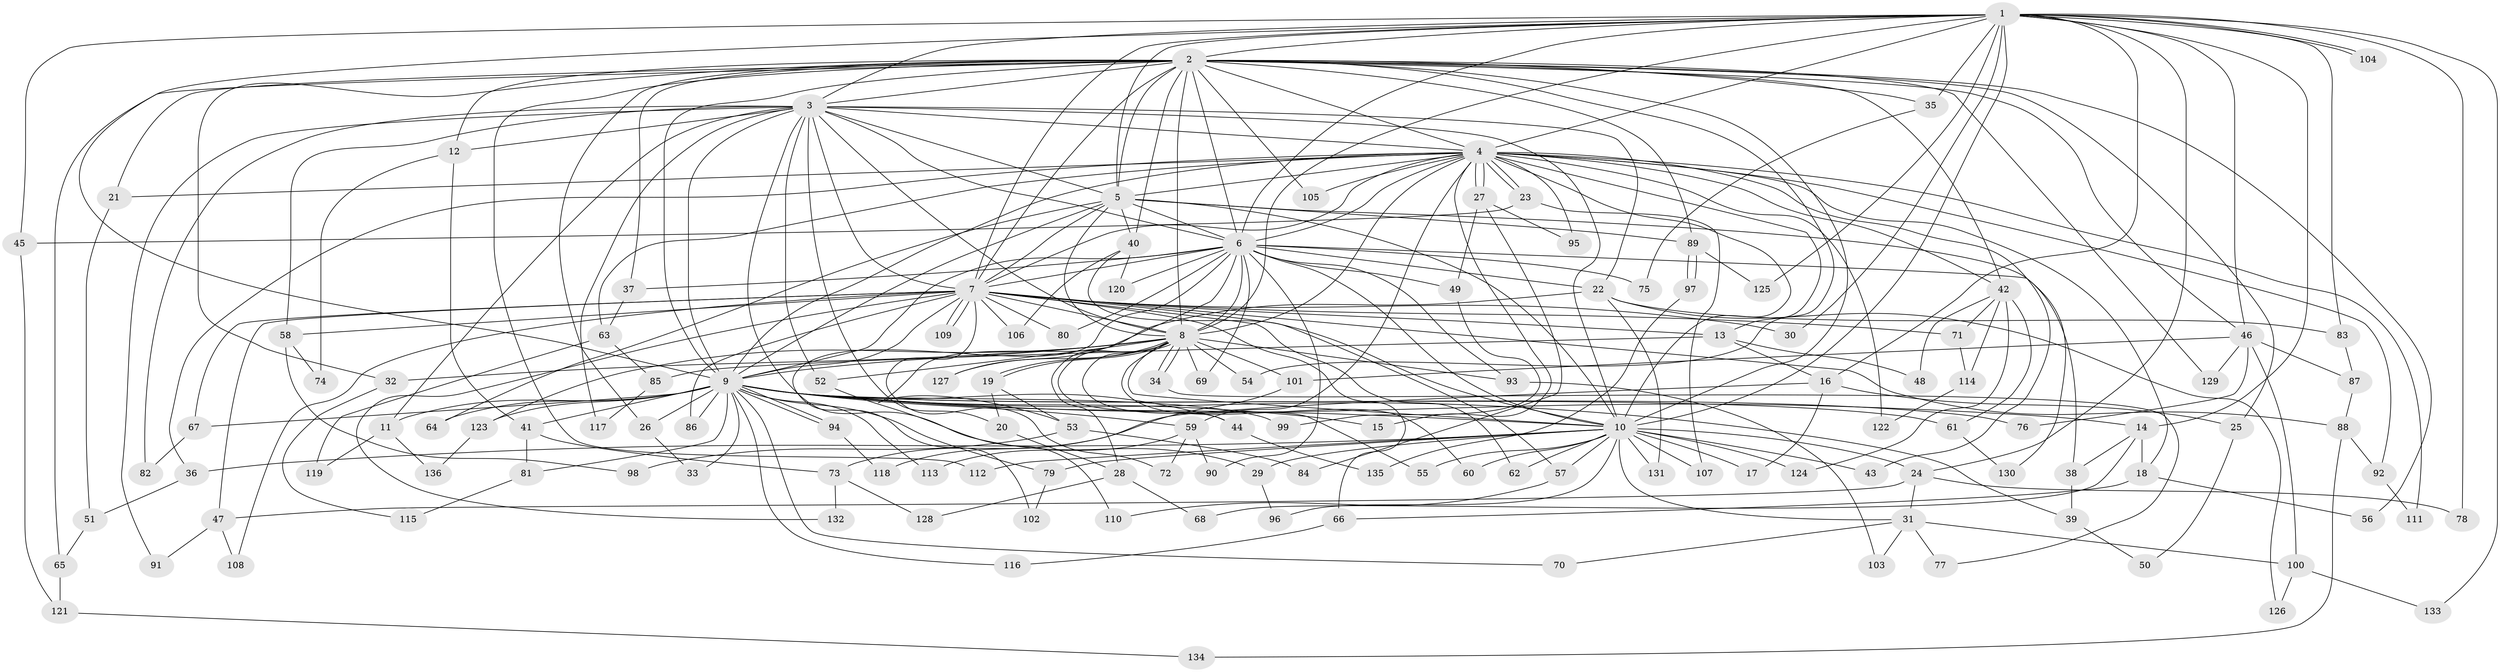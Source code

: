 // Generated by graph-tools (version 1.1) at 2025/45/03/09/25 04:45:58]
// undirected, 136 vertices, 297 edges
graph export_dot {
graph [start="1"]
  node [color=gray90,style=filled];
  1;
  2;
  3;
  4;
  5;
  6;
  7;
  8;
  9;
  10;
  11;
  12;
  13;
  14;
  15;
  16;
  17;
  18;
  19;
  20;
  21;
  22;
  23;
  24;
  25;
  26;
  27;
  28;
  29;
  30;
  31;
  32;
  33;
  34;
  35;
  36;
  37;
  38;
  39;
  40;
  41;
  42;
  43;
  44;
  45;
  46;
  47;
  48;
  49;
  50;
  51;
  52;
  53;
  54;
  55;
  56;
  57;
  58;
  59;
  60;
  61;
  62;
  63;
  64;
  65;
  66;
  67;
  68;
  69;
  70;
  71;
  72;
  73;
  74;
  75;
  76;
  77;
  78;
  79;
  80;
  81;
  82;
  83;
  84;
  85;
  86;
  87;
  88;
  89;
  90;
  91;
  92;
  93;
  94;
  95;
  96;
  97;
  98;
  99;
  100;
  101;
  102;
  103;
  104;
  105;
  106;
  107;
  108;
  109;
  110;
  111;
  112;
  113;
  114;
  115;
  116;
  117;
  118;
  119;
  120;
  121;
  122;
  123;
  124;
  125;
  126;
  127;
  128;
  129;
  130;
  131;
  132;
  133;
  134;
  135;
  136;
  1 -- 2;
  1 -- 3;
  1 -- 4;
  1 -- 5;
  1 -- 6;
  1 -- 7;
  1 -- 8;
  1 -- 9;
  1 -- 10;
  1 -- 14;
  1 -- 16;
  1 -- 24;
  1 -- 30;
  1 -- 35;
  1 -- 45;
  1 -- 46;
  1 -- 78;
  1 -- 83;
  1 -- 104;
  1 -- 104;
  1 -- 125;
  1 -- 133;
  2 -- 3;
  2 -- 4;
  2 -- 5;
  2 -- 6;
  2 -- 7;
  2 -- 8;
  2 -- 9;
  2 -- 10;
  2 -- 12;
  2 -- 21;
  2 -- 25;
  2 -- 26;
  2 -- 32;
  2 -- 35;
  2 -- 37;
  2 -- 40;
  2 -- 42;
  2 -- 46;
  2 -- 54;
  2 -- 56;
  2 -- 65;
  2 -- 89;
  2 -- 105;
  2 -- 112;
  2 -- 129;
  3 -- 4;
  3 -- 5;
  3 -- 6;
  3 -- 7;
  3 -- 8;
  3 -- 9;
  3 -- 10;
  3 -- 11;
  3 -- 12;
  3 -- 20;
  3 -- 22;
  3 -- 29;
  3 -- 52;
  3 -- 58;
  3 -- 82;
  3 -- 91;
  3 -- 117;
  4 -- 5;
  4 -- 6;
  4 -- 7;
  4 -- 8;
  4 -- 9;
  4 -- 10;
  4 -- 13;
  4 -- 15;
  4 -- 18;
  4 -- 21;
  4 -- 23;
  4 -- 23;
  4 -- 27;
  4 -- 27;
  4 -- 36;
  4 -- 42;
  4 -- 43;
  4 -- 59;
  4 -- 63;
  4 -- 92;
  4 -- 95;
  4 -- 105;
  4 -- 111;
  4 -- 122;
  5 -- 6;
  5 -- 7;
  5 -- 8;
  5 -- 9;
  5 -- 10;
  5 -- 40;
  5 -- 64;
  5 -- 89;
  5 -- 130;
  6 -- 7;
  6 -- 8;
  6 -- 9;
  6 -- 10;
  6 -- 22;
  6 -- 37;
  6 -- 38;
  6 -- 49;
  6 -- 69;
  6 -- 75;
  6 -- 80;
  6 -- 90;
  6 -- 93;
  6 -- 102;
  6 -- 120;
  6 -- 127;
  7 -- 8;
  7 -- 9;
  7 -- 10;
  7 -- 13;
  7 -- 30;
  7 -- 47;
  7 -- 58;
  7 -- 62;
  7 -- 66;
  7 -- 67;
  7 -- 71;
  7 -- 72;
  7 -- 80;
  7 -- 86;
  7 -- 88;
  7 -- 106;
  7 -- 108;
  7 -- 109;
  7 -- 109;
  7 -- 132;
  8 -- 9;
  8 -- 10;
  8 -- 19;
  8 -- 19;
  8 -- 28;
  8 -- 32;
  8 -- 34;
  8 -- 34;
  8 -- 44;
  8 -- 52;
  8 -- 54;
  8 -- 55;
  8 -- 60;
  8 -- 69;
  8 -- 93;
  8 -- 101;
  8 -- 123;
  8 -- 127;
  9 -- 10;
  9 -- 11;
  9 -- 14;
  9 -- 15;
  9 -- 26;
  9 -- 33;
  9 -- 39;
  9 -- 41;
  9 -- 44;
  9 -- 59;
  9 -- 61;
  9 -- 64;
  9 -- 67;
  9 -- 70;
  9 -- 76;
  9 -- 79;
  9 -- 81;
  9 -- 86;
  9 -- 94;
  9 -- 94;
  9 -- 99;
  9 -- 113;
  9 -- 116;
  9 -- 123;
  10 -- 17;
  10 -- 24;
  10 -- 29;
  10 -- 31;
  10 -- 36;
  10 -- 43;
  10 -- 55;
  10 -- 57;
  10 -- 60;
  10 -- 62;
  10 -- 79;
  10 -- 96;
  10 -- 107;
  10 -- 112;
  10 -- 124;
  10 -- 131;
  11 -- 119;
  11 -- 136;
  12 -- 41;
  12 -- 74;
  13 -- 16;
  13 -- 48;
  13 -- 85;
  14 -- 18;
  14 -- 38;
  14 -- 68;
  16 -- 17;
  16 -- 25;
  16 -- 73;
  18 -- 56;
  18 -- 66;
  19 -- 20;
  19 -- 53;
  20 -- 28;
  21 -- 51;
  22 -- 53;
  22 -- 83;
  22 -- 126;
  22 -- 131;
  23 -- 45;
  23 -- 107;
  24 -- 31;
  24 -- 47;
  24 -- 78;
  25 -- 50;
  26 -- 33;
  27 -- 49;
  27 -- 84;
  27 -- 95;
  28 -- 68;
  28 -- 128;
  29 -- 96;
  31 -- 70;
  31 -- 77;
  31 -- 100;
  31 -- 103;
  32 -- 115;
  34 -- 77;
  35 -- 75;
  36 -- 51;
  37 -- 63;
  38 -- 39;
  39 -- 50;
  40 -- 57;
  40 -- 106;
  40 -- 120;
  41 -- 73;
  41 -- 81;
  42 -- 48;
  42 -- 61;
  42 -- 71;
  42 -- 114;
  42 -- 124;
  44 -- 135;
  45 -- 121;
  46 -- 76;
  46 -- 87;
  46 -- 100;
  46 -- 101;
  46 -- 129;
  47 -- 91;
  47 -- 108;
  49 -- 99;
  51 -- 65;
  52 -- 110;
  53 -- 84;
  53 -- 98;
  57 -- 110;
  58 -- 74;
  58 -- 98;
  59 -- 72;
  59 -- 90;
  59 -- 113;
  61 -- 130;
  63 -- 85;
  63 -- 119;
  65 -- 121;
  66 -- 116;
  67 -- 82;
  71 -- 114;
  73 -- 128;
  73 -- 132;
  79 -- 102;
  81 -- 115;
  83 -- 87;
  85 -- 117;
  87 -- 88;
  88 -- 92;
  88 -- 134;
  89 -- 97;
  89 -- 97;
  89 -- 125;
  92 -- 111;
  93 -- 103;
  94 -- 118;
  97 -- 135;
  100 -- 126;
  100 -- 133;
  101 -- 118;
  114 -- 122;
  121 -- 134;
  123 -- 136;
}
